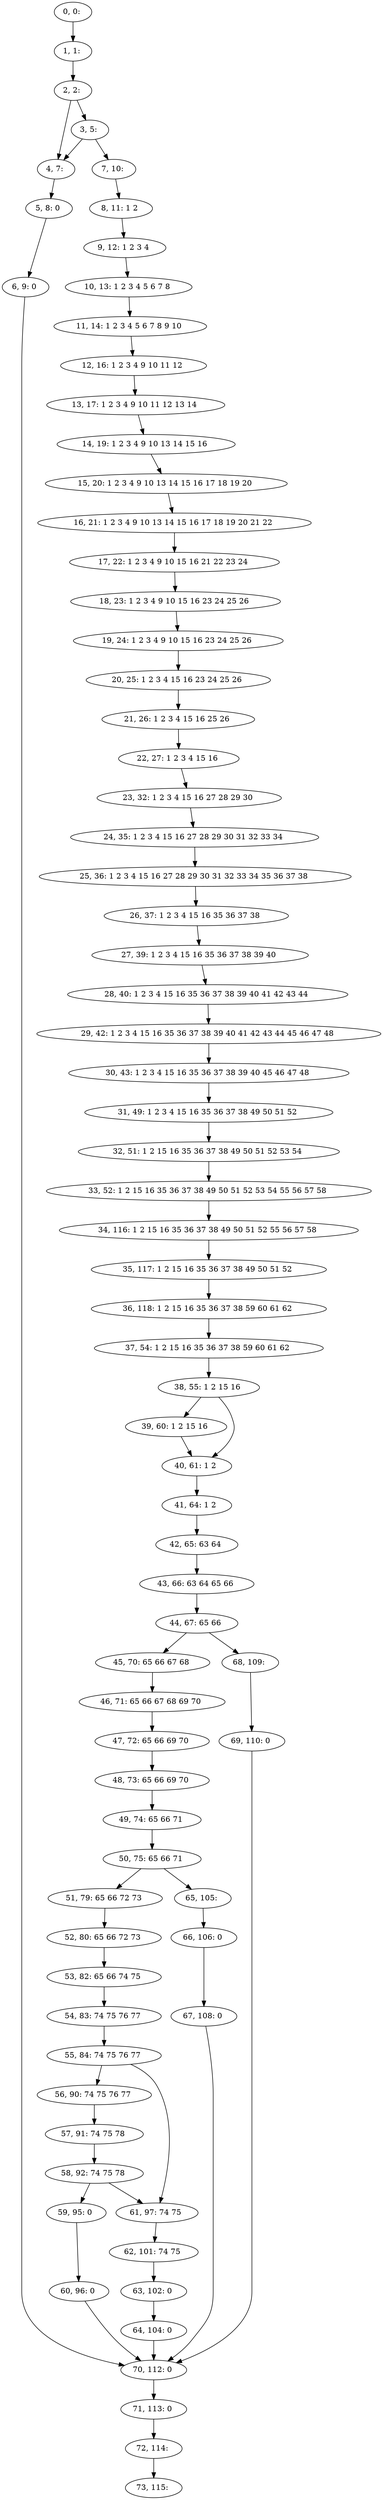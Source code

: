 digraph G {
0[label="0, 0: "];
1[label="1, 1: "];
2[label="2, 2: "];
3[label="3, 5: "];
4[label="4, 7: "];
5[label="5, 8: 0 "];
6[label="6, 9: 0 "];
7[label="7, 10: "];
8[label="8, 11: 1 2 "];
9[label="9, 12: 1 2 3 4 "];
10[label="10, 13: 1 2 3 4 5 6 7 8 "];
11[label="11, 14: 1 2 3 4 5 6 7 8 9 10 "];
12[label="12, 16: 1 2 3 4 9 10 11 12 "];
13[label="13, 17: 1 2 3 4 9 10 11 12 13 14 "];
14[label="14, 19: 1 2 3 4 9 10 13 14 15 16 "];
15[label="15, 20: 1 2 3 4 9 10 13 14 15 16 17 18 19 20 "];
16[label="16, 21: 1 2 3 4 9 10 13 14 15 16 17 18 19 20 21 22 "];
17[label="17, 22: 1 2 3 4 9 10 15 16 21 22 23 24 "];
18[label="18, 23: 1 2 3 4 9 10 15 16 23 24 25 26 "];
19[label="19, 24: 1 2 3 4 9 10 15 16 23 24 25 26 "];
20[label="20, 25: 1 2 3 4 15 16 23 24 25 26 "];
21[label="21, 26: 1 2 3 4 15 16 25 26 "];
22[label="22, 27: 1 2 3 4 15 16 "];
23[label="23, 32: 1 2 3 4 15 16 27 28 29 30 "];
24[label="24, 35: 1 2 3 4 15 16 27 28 29 30 31 32 33 34 "];
25[label="25, 36: 1 2 3 4 15 16 27 28 29 30 31 32 33 34 35 36 37 38 "];
26[label="26, 37: 1 2 3 4 15 16 35 36 37 38 "];
27[label="27, 39: 1 2 3 4 15 16 35 36 37 38 39 40 "];
28[label="28, 40: 1 2 3 4 15 16 35 36 37 38 39 40 41 42 43 44 "];
29[label="29, 42: 1 2 3 4 15 16 35 36 37 38 39 40 41 42 43 44 45 46 47 48 "];
30[label="30, 43: 1 2 3 4 15 16 35 36 37 38 39 40 45 46 47 48 "];
31[label="31, 49: 1 2 3 4 15 16 35 36 37 38 49 50 51 52 "];
32[label="32, 51: 1 2 15 16 35 36 37 38 49 50 51 52 53 54 "];
33[label="33, 52: 1 2 15 16 35 36 37 38 49 50 51 52 53 54 55 56 57 58 "];
34[label="34, 116: 1 2 15 16 35 36 37 38 49 50 51 52 55 56 57 58 "];
35[label="35, 117: 1 2 15 16 35 36 37 38 49 50 51 52 "];
36[label="36, 118: 1 2 15 16 35 36 37 38 59 60 61 62 "];
37[label="37, 54: 1 2 15 16 35 36 37 38 59 60 61 62 "];
38[label="38, 55: 1 2 15 16 "];
39[label="39, 60: 1 2 15 16 "];
40[label="40, 61: 1 2 "];
41[label="41, 64: 1 2 "];
42[label="42, 65: 63 64 "];
43[label="43, 66: 63 64 65 66 "];
44[label="44, 67: 65 66 "];
45[label="45, 70: 65 66 67 68 "];
46[label="46, 71: 65 66 67 68 69 70 "];
47[label="47, 72: 65 66 69 70 "];
48[label="48, 73: 65 66 69 70 "];
49[label="49, 74: 65 66 71 "];
50[label="50, 75: 65 66 71 "];
51[label="51, 79: 65 66 72 73 "];
52[label="52, 80: 65 66 72 73 "];
53[label="53, 82: 65 66 74 75 "];
54[label="54, 83: 74 75 76 77 "];
55[label="55, 84: 74 75 76 77 "];
56[label="56, 90: 74 75 76 77 "];
57[label="57, 91: 74 75 78 "];
58[label="58, 92: 74 75 78 "];
59[label="59, 95: 0 "];
60[label="60, 96: 0 "];
61[label="61, 97: 74 75 "];
62[label="62, 101: 74 75 "];
63[label="63, 102: 0 "];
64[label="64, 104: 0 "];
65[label="65, 105: "];
66[label="66, 106: 0 "];
67[label="67, 108: 0 "];
68[label="68, 109: "];
69[label="69, 110: 0 "];
70[label="70, 112: 0 "];
71[label="71, 113: 0 "];
72[label="72, 114: "];
73[label="73, 115: "];
0->1 ;
1->2 ;
2->3 ;
2->4 ;
3->4 ;
3->7 ;
4->5 ;
5->6 ;
6->70 ;
7->8 ;
8->9 ;
9->10 ;
10->11 ;
11->12 ;
12->13 ;
13->14 ;
14->15 ;
15->16 ;
16->17 ;
17->18 ;
18->19 ;
19->20 ;
20->21 ;
21->22 ;
22->23 ;
23->24 ;
24->25 ;
25->26 ;
26->27 ;
27->28 ;
28->29 ;
29->30 ;
30->31 ;
31->32 ;
32->33 ;
33->34 ;
34->35 ;
35->36 ;
36->37 ;
37->38 ;
38->39 ;
38->40 ;
39->40 ;
40->41 ;
41->42 ;
42->43 ;
43->44 ;
44->45 ;
44->68 ;
45->46 ;
46->47 ;
47->48 ;
48->49 ;
49->50 ;
50->51 ;
50->65 ;
51->52 ;
52->53 ;
53->54 ;
54->55 ;
55->56 ;
55->61 ;
56->57 ;
57->58 ;
58->59 ;
58->61 ;
59->60 ;
60->70 ;
61->62 ;
62->63 ;
63->64 ;
64->70 ;
65->66 ;
66->67 ;
67->70 ;
68->69 ;
69->70 ;
70->71 ;
71->72 ;
72->73 ;
}
